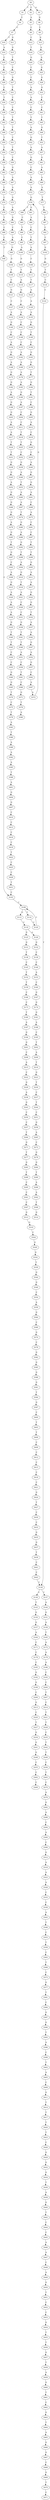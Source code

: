 strict digraph  {
	S0 -> S1 [ label = T ];
	S0 -> S2 [ label = C ];
	S0 -> S3 [ label = A ];
	S1 -> S4 [ label = C ];
	S2 -> S5 [ label = A ];
	S3 -> S6 [ label = G ];
	S4 -> S7 [ label = C ];
	S5 -> S8 [ label = C ];
	S6 -> S9 [ label = T ];
	S7 -> S10 [ label = T ];
	S7 -> S11 [ label = G ];
	S8 -> S12 [ label = C ];
	S9 -> S13 [ label = G ];
	S10 -> S14 [ label = A ];
	S11 -> S15 [ label = G ];
	S12 -> S16 [ label = T ];
	S13 -> S17 [ label = A ];
	S14 -> S18 [ label = C ];
	S15 -> S19 [ label = T ];
	S16 -> S20 [ label = G ];
	S17 -> S21 [ label = A ];
	S18 -> S22 [ label = C ];
	S19 -> S23 [ label = C ];
	S20 -> S24 [ label = C ];
	S21 -> S25 [ label = G ];
	S22 -> S26 [ label = C ];
	S23 -> S27 [ label = G ];
	S24 -> S28 [ label = C ];
	S25 -> S29 [ label = G ];
	S26 -> S30 [ label = C ];
	S27 -> S31 [ label = T ];
	S28 -> S32 [ label = A ];
	S29 -> S33 [ label = G ];
	S30 -> S34 [ label = T ];
	S31 -> S35 [ label = C ];
	S32 -> S36 [ label = A ];
	S33 -> S37 [ label = C ];
	S34 -> S38 [ label = T ];
	S35 -> S39 [ label = C ];
	S36 -> S40 [ label = C ];
	S37 -> S41 [ label = C ];
	S38 -> S42 [ label = C ];
	S39 -> S43 [ label = T ];
	S40 -> S44 [ label = T ];
	S41 -> S45 [ label = T ];
	S42 -> S46 [ label = T ];
	S43 -> S47 [ label = T ];
	S44 -> S48 [ label = A ];
	S45 -> S49 [ label = G ];
	S46 -> S50 [ label = T ];
	S47 -> S51 [ label = C ];
	S48 -> S52 [ label = G ];
	S49 -> S53 [ label = T ];
	S50 -> S54 [ label = T ];
	S51 -> S55 [ label = T ];
	S52 -> S56 [ label = A ];
	S53 -> S57 [ label = A ];
	S54 -> S58 [ label = C ];
	S55 -> S59 [ label = C ];
	S56 -> S60 [ label = G ];
	S57 -> S61 [ label = G ];
	S58 -> S62 [ label = G ];
	S59 -> S63 [ label = G ];
	S60 -> S64 [ label = C ];
	S61 -> S65 [ label = A ];
	S62 -> S66 [ label = T ];
	S63 -> S67 [ label = A ];
	S64 -> S68 [ label = A ];
	S65 -> S69 [ label = A ];
	S66 -> S70 [ label = C ];
	S67 -> S71 [ label = A ];
	S68 -> S72 [ label = A ];
	S69 -> S73 [ label = A ];
	S70 -> S74 [ label = C ];
	S71 -> S75 [ label = G ];
	S72 -> S76 [ label = G ];
	S73 -> S77 [ label = T ];
	S74 -> S78 [ label = C ];
	S75 -> S79 [ label = A ];
	S76 -> S80 [ label = T ];
	S76 -> S81 [ label = G ];
	S77 -> S82 [ label = T ];
	S78 -> S83 [ label = T ];
	S79 -> S84 [ label = G ];
	S80 -> S85 [ label = C ];
	S81 -> S86 [ label = A ];
	S82 -> S87 [ label = C ];
	S83 -> S88 [ label = C ];
	S84 -> S89 [ label = C ];
	S85 -> S90 [ label = T ];
	S86 -> S91 [ label = C ];
	S87 -> S92 [ label = C ];
	S88 -> S93 [ label = C ];
	S89 -> S94 [ label = A ];
	S90 -> S95 [ label = C ];
	S91 -> S96 [ label = T ];
	S92 -> S97 [ label = C ];
	S93 -> S98 [ label = T ];
	S94 -> S99 [ label = G ];
	S95 -> S100 [ label = A ];
	S96 -> S101 [ label = A ];
	S97 -> S102 [ label = G ];
	S98 -> S103 [ label = C ];
	S99 -> S104 [ label = G ];
	S100 -> S105 [ label = G ];
	S101 -> S106 [ label = C ];
	S102 -> S107 [ label = G ];
	S103 -> S108 [ label = C ];
	S104 -> S109 [ label = T ];
	S105 -> S110 [ label = T ];
	S106 -> S111 [ label = T ];
	S107 -> S112 [ label = T ];
	S108 -> S113 [ label = G ];
	S108 -> S114 [ label = T ];
	S109 -> S115 [ label = C ];
	S110 -> S116 [ label = A ];
	S111 -> S117 [ label = T ];
	S112 -> S118 [ label = C ];
	S113 -> S119 [ label = C ];
	S114 -> S120 [ label = C ];
	S115 -> S121 [ label = G ];
	S116 -> S122 [ label = G ];
	S117 -> S123 [ label = A ];
	S118 -> S124 [ label = C ];
	S119 -> S125 [ label = G ];
	S119 -> S126 [ label = A ];
	S120 -> S108 [ label = C ];
	S121 -> S127 [ label = C ];
	S122 -> S128 [ label = C ];
	S123 -> S129 [ label = A ];
	S124 -> S130 [ label = T ];
	S125 -> S131 [ label = G ];
	S126 -> S132 [ label = G ];
	S127 -> S133 [ label = A ];
	S128 -> S134 [ label = A ];
	S129 -> S135 [ label = A ];
	S130 -> S136 [ label = C ];
	S130 -> S137 [ label = T ];
	S131 -> S138 [ label = T ];
	S132 -> S139 [ label = C ];
	S133 -> S140 [ label = G ];
	S134 -> S141 [ label = C ];
	S135 -> S142 [ label = G ];
	S136 -> S143 [ label = T ];
	S137 -> S144 [ label = A ];
	S138 -> S145 [ label = C ];
	S139 -> S146 [ label = C ];
	S140 -> S147 [ label = C ];
	S141 -> S148 [ label = C ];
	S142 -> S149 [ label = T ];
	S143 -> S150 [ label = G ];
	S144 -> S151 [ label = G ];
	S145 -> S152 [ label = T ];
	S146 -> S153 [ label = A ];
	S147 -> S154 [ label = A ];
	S148 -> S155 [ label = C ];
	S149 -> S156 [ label = C ];
	S150 -> S157 [ label = G ];
	S151 -> S158 [ label = A ];
	S152 -> S159 [ label = T ];
	S153 -> S160 [ label = C ];
	S154 -> S161 [ label = G ];
	S155 -> S162 [ label = A ];
	S156 -> S163 [ label = G ];
	S157 -> S164 [ label = A ];
	S158 -> S165 [ label = T ];
	S159 -> S166 [ label = C ];
	S160 -> S167 [ label = G ];
	S161 -> S168 [ label = A ];
	S162 -> S169 [ label = A ];
	S163 -> S170 [ label = G ];
	S164 -> S171 [ label = C ];
	S165 -> S172 [ label = A ];
	S166 -> S173 [ label = C ];
	S167 -> S174 [ label = G ];
	S168 -> S175 [ label = G ];
	S169 -> S176 [ label = A ];
	S170 -> S177 [ label = T ];
	S171 -> S178 [ label = C ];
	S172 -> S179 [ label = A ];
	S173 -> S180 [ label = T ];
	S174 -> S181 [ label = G ];
	S175 -> S182 [ label = G ];
	S176 -> S183 [ label = A ];
	S177 -> S184 [ label = G ];
	S178 -> S185 [ label = C ];
	S179 -> S186 [ label = A ];
	S180 -> S187 [ label = A ];
	S181 -> S188 [ label = A ];
	S182 -> S189 [ label = A ];
	S183 -> S190 [ label = G ];
	S184 -> S191 [ label = T ];
	S185 -> S192 [ label = G ];
	S186 -> S193 [ label = C ];
	S187 -> S194 [ label = G ];
	S188 -> S195 [ label = C ];
	S189 -> S196 [ label = G ];
	S190 -> S197 [ label = A ];
	S191 -> S198 [ label = C ];
	S192 -> S199 [ label = G ];
	S193 -> S200 [ label = C ];
	S194 -> S201 [ label = G ];
	S195 -> S202 [ label = T ];
	S196 -> S203 [ label = G ];
	S197 -> S204 [ label = C ];
	S198 -> S205 [ label = G ];
	S199 -> S206 [ label = C ];
	S200 -> S207 [ label = T ];
	S201 -> S208 [ label = C ];
	S202 -> S209 [ label = A ];
	S203 -> S210 [ label = A ];
	S204 -> S211 [ label = C ];
	S205 -> S212 [ label = A ];
	S206 -> S213 [ label = G ];
	S207 -> S214 [ label = C ];
	S208 -> S215 [ label = A ];
	S209 -> S216 [ label = T ];
	S210 -> S217 [ label = A ];
	S211 -> S218 [ label = T ];
	S212 -> S219 [ label = C ];
	S213 -> S220 [ label = C ];
	S214 -> S221 [ label = T ];
	S215 -> S222 [ label = C ];
	S216 -> S223 [ label = G ];
	S217 -> S224 [ label = T ];
	S218 -> S225 [ label = T ];
	S219 -> S226 [ label = G ];
	S220 -> S227 [ label = T ];
	S221 -> S228 [ label = T ];
	S222 -> S229 [ label = G ];
	S223 -> S230 [ label = T ];
	S224 -> S231 [ label = T ];
	S225 -> S232 [ label = C ];
	S226 -> S233 [ label = C ];
	S227 -> S234 [ label = G ];
	S228 -> S235 [ label = C ];
	S229 -> S236 [ label = A ];
	S230 -> S237 [ label = C ];
	S231 -> S238 [ label = G ];
	S232 -> S239 [ label = G ];
	S233 -> S240 [ label = A ];
	S234 -> S241 [ label = G ];
	S235 -> S242 [ label = T ];
	S236 -> S243 [ label = G ];
	S237 -> S244 [ label = T ];
	S238 -> S245 [ label = G ];
	S239 -> S246 [ label = A ];
	S240 -> S247 [ label = G ];
	S241 -> S248 [ label = G ];
	S242 -> S249 [ label = T ];
	S243 -> S250 [ label = C ];
	S244 -> S251 [ label = C ];
	S245 -> S252 [ label = A ];
	S246 -> S253 [ label = T ];
	S247 -> S254 [ label = G ];
	S248 -> S255 [ label = C ];
	S249 -> S256 [ label = C ];
	S250 -> S257 [ label = C ];
	S251 -> S258 [ label = G ];
	S252 -> S259 [ label = G ];
	S253 -> S260 [ label = A ];
	S254 -> S261 [ label = A ];
	S255 -> S262 [ label = C ];
	S256 -> S263 [ label = T ];
	S257 -> S264 [ label = T ];
	S258 -> S265 [ label = A ];
	S259 -> S266 [ label = G ];
	S260 -> S267 [ label = A ];
	S261 -> S268 [ label = C ];
	S262 -> S269 [ label = C ];
	S263 -> S270 [ label = C ];
	S264 -> S271 [ label = G ];
	S265 -> S272 [ label = C ];
	S266 -> S273 [ label = G ];
	S267 -> S274 [ label = T ];
	S268 -> S275 [ label = A ];
	S270 -> S276 [ label = A ];
	S271 -> S277 [ label = T ];
	S272 -> S278 [ label = G ];
	S273 -> S279 [ label = A ];
	S274 -> S280 [ label = G ];
	S275 -> S281 [ label = C ];
	S276 -> S282 [ label = G ];
	S277 -> S283 [ label = G ];
	S278 -> S284 [ label = G ];
	S279 -> S285 [ label = G ];
	S280 -> S286 [ label = A ];
	S281 -> S287 [ label = C ];
	S282 -> S288 [ label = A ];
	S283 -> S289 [ label = T ];
	S284 -> S290 [ label = T ];
	S285 -> S291 [ label = T ];
	S286 -> S292 [ label = G ];
	S287 -> S293 [ label = T ];
	S288 -> S294 [ label = C ];
	S289 -> S295 [ label = C ];
	S290 -> S296 [ label = A ];
	S291 -> S297 [ label = G ];
	S292 -> S298 [ label = T ];
	S293 -> S299 [ label = T ];
	S294 -> S300 [ label = A ];
	S295 -> S301 [ label = C ];
	S296 -> S302 [ label = A ];
	S297 -> S303 [ label = C ];
	S298 -> S304 [ label = A ];
	S299 -> S305 [ label = G ];
	S300 -> S306 [ label = C ];
	S301 -> S307 [ label = C ];
	S302 -> S308 [ label = T ];
	S303 -> S309 [ label = A ];
	S304 -> S310 [ label = G ];
	S305 -> S311 [ label = A ];
	S306 -> S312 [ label = G ];
	S307 -> S313 [ label = G ];
	S308 -> S314 [ label = G ];
	S309 -> S315 [ label = G ];
	S310 -> S316 [ label = T ];
	S311 -> S317 [ label = A ];
	S312 -> S318 [ label = A ];
	S313 -> S319 [ label = G ];
	S315 -> S320 [ label = A ];
	S316 -> S321 [ label = A ];
	S317 -> S322 [ label = G ];
	S318 -> S323 [ label = A ];
	S319 -> S324 [ label = C ];
	S320 -> S325 [ label = A ];
	S321 -> S326 [ label = C ];
	S322 -> S327 [ label = G ];
	S323 -> S328 [ label = A ];
	S324 -> S329 [ label = G ];
	S325 -> S330 [ label = A ];
	S326 -> S331 [ label = C ];
	S327 -> S332 [ label = T ];
	S328 -> S333 [ label = C ];
	S329 -> S334 [ label = G ];
	S330 -> S335 [ label = G ];
	S331 -> S336 [ label = G ];
	S332 -> S337 [ label = A ];
	S333 -> S338 [ label = C ];
	S334 -> S339 [ label = T ];
	S335 -> S340 [ label = T ];
	S336 -> S341 [ label = T ];
	S337 -> S342 [ label = A ];
	S338 -> S343 [ label = A ];
	S339 -> S344 [ label = G ];
	S340 -> S345 [ label = T ];
	S341 -> S346 [ label = T ];
	S342 -> S347 [ label = G ];
	S343 -> S348 [ label = T ];
	S344 -> S349 [ label = G ];
	S345 -> S350 [ label = C ];
	S346 -> S351 [ label = A ];
	S347 -> S352 [ label = A ];
	S348 -> S353 [ label = C ];
	S349 -> S354 [ label = C ];
	S350 -> S355 [ label = C ];
	S351 -> S356 [ label = C ];
	S352 -> S357 [ label = G ];
	S353 -> S358 [ label = T ];
	S354 -> S359 [ label = A ];
	S355 -> S360 [ label = G ];
	S356 -> S361 [ label = T ];
	S357 -> S362 [ label = C ];
	S358 -> S363 [ label = C ];
	S359 -> S364 [ label = G ];
	S360 -> S365 [ label = G ];
	S361 -> S366 [ label = C ];
	S362 -> S367 [ label = A ];
	S363 -> S368 [ label = T ];
	S364 -> S369 [ label = C ];
	S365 -> S370 [ label = T ];
	S366 -> S371 [ label = G ];
	S367 -> S372 [ label = A ];
	S368 -> S373 [ label = C ];
	S369 -> S374 [ label = G ];
	S370 -> S375 [ label = C ];
	S371 -> S376 [ label = T ];
	S372 -> S76 [ label = G ];
	S373 -> S377 [ label = G ];
	S374 -> S378 [ label = C ];
	S375 -> S379 [ label = T ];
	S376 -> S380 [ label = A ];
	S377 -> S381 [ label = T ];
	S378 -> S382 [ label = G ];
	S379 -> S383 [ label = A ];
	S381 -> S384 [ label = C ];
	S382 -> S385 [ label = G ];
	S383 -> S386 [ label = T ];
	S384 -> S387 [ label = G ];
	S385 -> S388 [ label = G ];
	S386 -> S389 [ label = A ];
	S387 -> S390 [ label = G ];
	S388 -> S391 [ label = G ];
	S389 -> S392 [ label = A ];
	S390 -> S393 [ label = T ];
	S391 -> S394 [ label = T ];
	S392 -> S395 [ label = A ];
	S393 -> S396 [ label = A ];
	S394 -> S397 [ label = G ];
	S395 -> S398 [ label = T ];
	S396 -> S399 [ label = C ];
	S397 -> S400 [ label = C ];
	S398 -> S401 [ label = A ];
	S399 -> S402 [ label = T ];
	S400 -> S403 [ label = T ];
	S401 -> S404 [ label = G ];
	S402 -> S405 [ label = A ];
	S403 -> S406 [ label = T ];
	S404 -> S407 [ label = G ];
	S405 -> S408 [ label = C ];
	S406 -> S409 [ label = C ];
	S407 -> S410 [ label = C ];
	S408 -> S411 [ label = G ];
	S409 -> S412 [ label = C ];
	S410 -> S413 [ label = C ];
	S411 -> S414 [ label = T ];
	S412 -> S415 [ label = C ];
	S413 -> S416 [ label = C ];
	S414 -> S417 [ label = T ];
	S415 -> S418 [ label = C ];
	S416 -> S419 [ label = C ];
	S417 -> S420 [ label = T ];
	S418 -> S421 [ label = C ];
	S419 -> S422 [ label = T ];
	S420 -> S423 [ label = T ];
	S421 -> S424 [ label = G ];
	S422 -> S425 [ label = C ];
	S423 -> S426 [ label = C ];
	S424 -> S427 [ label = T ];
	S425 -> S428 [ label = C ];
	S426 -> S429 [ label = G ];
	S427 -> S430 [ label = C ];
	S428 -> S431 [ label = T ];
	S429 -> S432 [ label = G ];
	S430 -> S433 [ label = C ];
	S431 -> S103 [ label = C ];
	S432 -> S434 [ label = G ];
	S433 -> S435 [ label = G ];
	S434 -> S436 [ label = T ];
	S435 -> S437 [ label = G ];
	S436 -> S438 [ label = A ];
	S437 -> S439 [ label = T ];
	S438 -> S440 [ label = G ];
	S439 -> S441 [ label = C ];
	S440 -> S442 [ label = T ];
	S441 -> S443 [ label = C ];
	S442 -> S444 [ label = C ];
	S443 -> S130 [ label = T ];
	S444 -> S445 [ label = C ];
	S445 -> S446 [ label = A ];
	S446 -> S447 [ label = A ];
	S447 -> S448 [ label = C ];
	S448 -> S449 [ label = A ];
	S449 -> S450 [ label = G ];
	S450 -> S451 [ label = T ];
	S451 -> S452 [ label = C ];
	S452 -> S453 [ label = C ];
	S453 -> S454 [ label = G ];
	S454 -> S455 [ label = T ];
	S455 -> S456 [ label = T ];
	S456 -> S457 [ label = G ];
	S457 -> S458 [ label = T ];
	S458 -> S459 [ label = A ];
	S459 -> S460 [ label = G ];
	S460 -> S461 [ label = T ];
	S461 -> S462 [ label = C ];
	S462 -> S463 [ label = G ];
	S463 -> S464 [ label = T ];
	S464 -> S465 [ label = A ];
	S465 -> S466 [ label = G ];
	S466 -> S467 [ label = G ];
	S467 -> S468 [ label = C ];
	S468 -> S469 [ label = G ];
	S469 -> S470 [ label = T ];
	S470 -> S471 [ label = C ];
}

